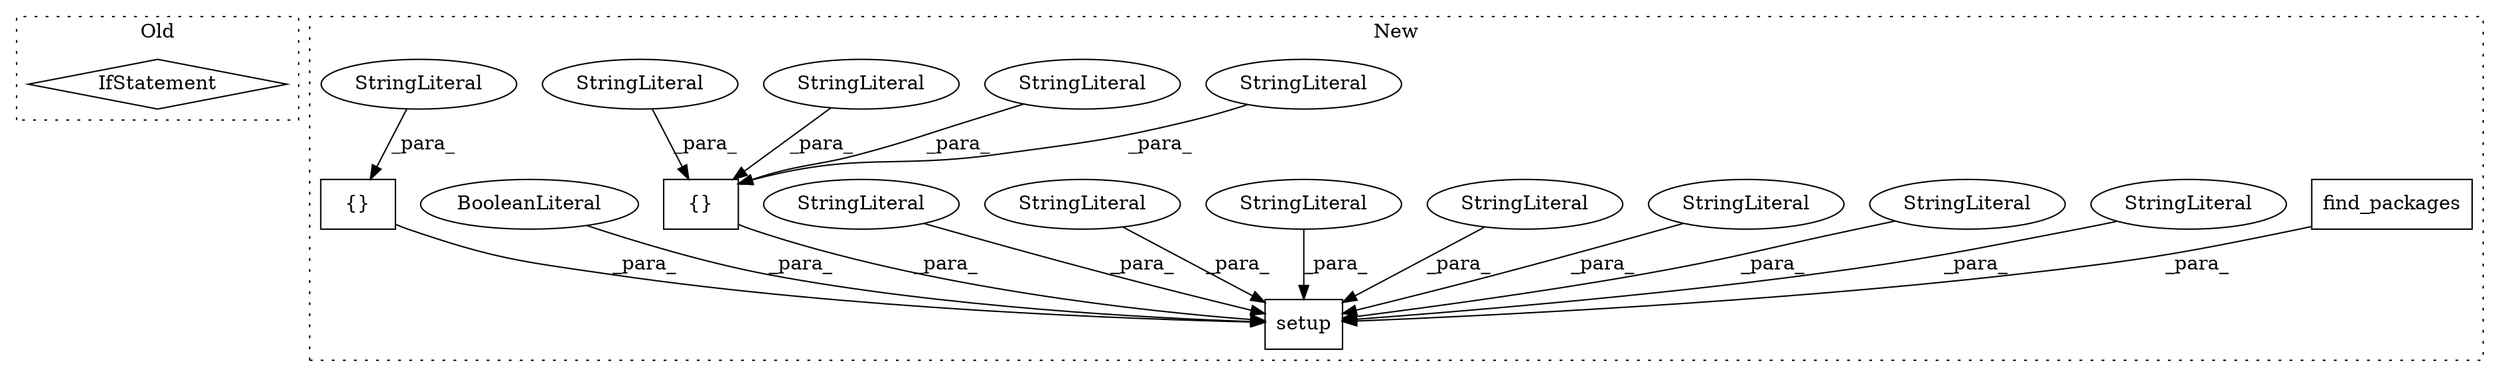 digraph G {
subgraph cluster0 {
1 [label="IfStatement" a="25" s="252,281" l="4,2" shape="diamond"];
label = "Old";
style="dotted";
}
subgraph cluster1 {
2 [label="find_packages" a="32" s="707,740" l="14,1" shape="box"];
3 [label="setup" a="32" s="571,1132" l="6,1" shape="box"];
4 [label="StringLiteral" a="45" s="587" l="7" shape="ellipse"];
5 [label="StringLiteral" a="45" s="595" l="32" shape="ellipse"];
6 [label="{}" a="4" s="482,496" l="1,1" shape="box"];
7 [label="StringLiteral" a="45" s="656" l="13" shape="ellipse"];
8 [label="StringLiteral" a="45" s="577" l="9" shape="ellipse"];
9 [label="StringLiteral" a="45" s="784" l="7" shape="ellipse"];
10 [label="StringLiteral" a="45" s="798" l="9" shape="ellipse"];
11 [label="StringLiteral" a="45" s="670" l="36" shape="ellipse"];
12 [label="{}" a="4" s="820,1117" l="1,1" shape="box"];
13 [label="StringLiteral" a="45" s="821" l="37" shape="ellipse"];
14 [label="StringLiteral" a="45" s="1080" l="37" shape="ellipse"];
15 [label="StringLiteral" a="45" s="859" l="39" shape="ellipse"];
16 [label="StringLiteral" a="45" s="1010" l="29" shape="ellipse"];
17 [label="BooleanLiteral" a="9" s="792" l="5" shape="ellipse"];
18 [label="StringLiteral" a="45" s="483" l="13" shape="ellipse"];
label = "New";
style="dotted";
}
2 -> 3 [label="_para_"];
4 -> 3 [label="_para_"];
5 -> 3 [label="_para_"];
6 -> 3 [label="_para_"];
7 -> 3 [label="_para_"];
8 -> 3 [label="_para_"];
9 -> 3 [label="_para_"];
10 -> 3 [label="_para_"];
11 -> 3 [label="_para_"];
12 -> 3 [label="_para_"];
13 -> 12 [label="_para_"];
14 -> 12 [label="_para_"];
15 -> 12 [label="_para_"];
16 -> 12 [label="_para_"];
17 -> 3 [label="_para_"];
18 -> 6 [label="_para_"];
}